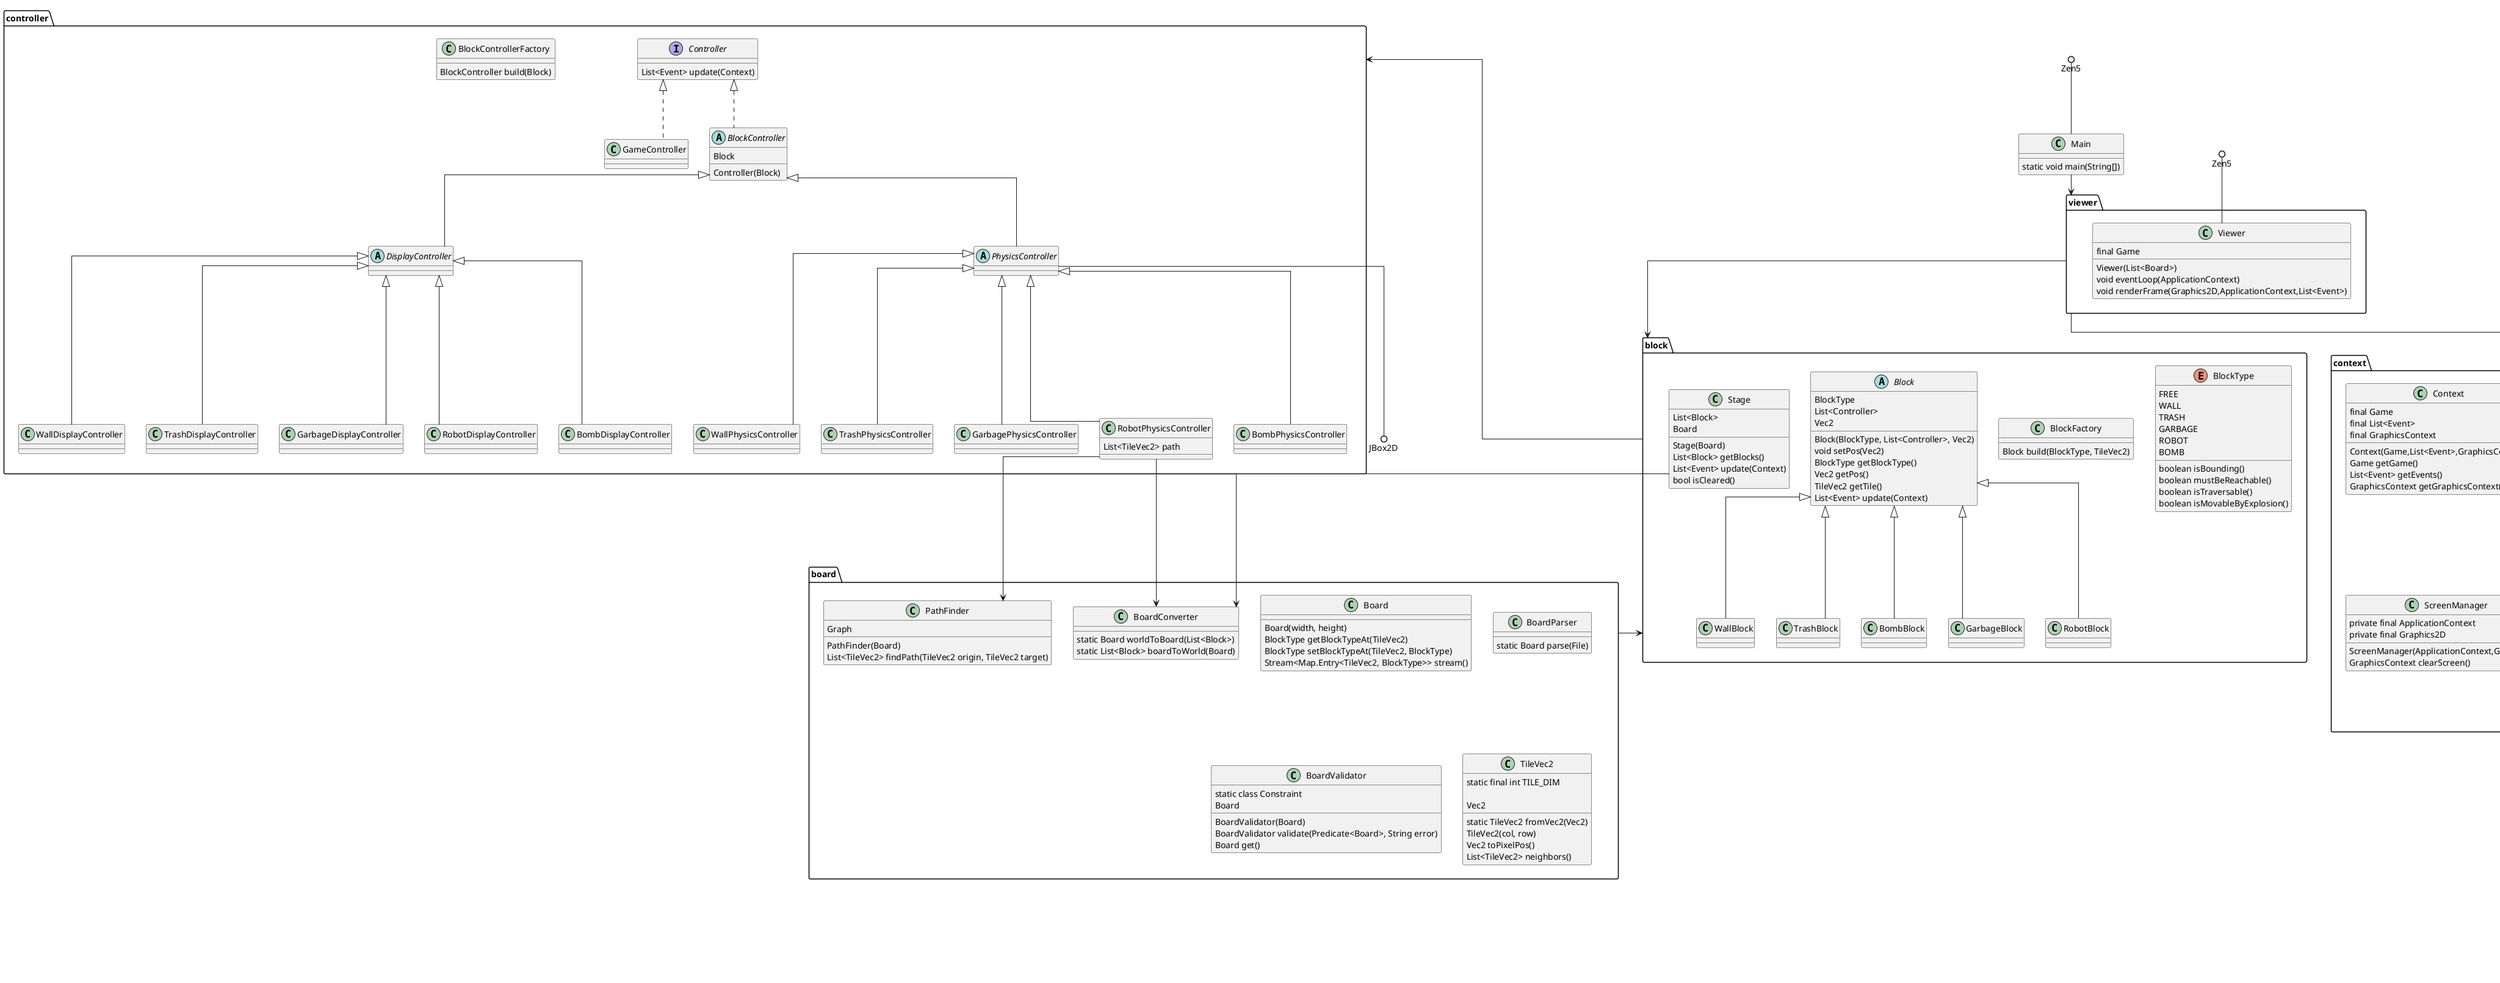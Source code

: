 @startuml

skinparam linetype ortho

class Main{
    static void main(String[])
}
package utils {
  class Matrix {
    static int getWidth(...)
    static int getHeight(...)
    static boolean isShapeValid(...)
  }
}

package viewer {
  class Viewer {
    final Game
    Viewer(List<Board>)
    void eventLoop(ApplicationContext)
    void renderFrame(Graphics2D,ApplicationContext,List<Event>)
  }
}

package context {
  class Context {
    Context(Game,List<Event>,GraphicsContext)
    final Game
    final List<Event>
    final GraphicsContext
    Game getGame()
    List<Event> getEvents()
    GraphicsContext getGraphicsContext()
  }

  class GraphicsContext {
    final Graphics2D
    final ScreenInfo
    paintCircle(Color, Vec2, float)
    paintSquare(Color, Vec2, float, float)
    paintString(Color, Vec2,String)
  }

  class InputHandler {
    private final ApplicationContext
    InputHandler(ApplicationContext)
    List<Event> getEvents()
  }

  class ScreenManager {
    private final ApplicationContext
    private final Graphics2D
    ScreenManager(ApplicationContext,Graphics2D)
    GraphicsContext clearScreen()
  }

  class Game {
    Stage
    final List<Controller>
    int indexBoard
    final List<Board>
    bool over
    Game(List<Board>)
    Stage getStage()
    bool isOver()
    void setOver()
    void nextStage()
    void retryStage()
    List<Event> update(Context context)
  }
}

package event {
  interface Event

  interface InputEvent implements Event
  interface GameEvent implements Event

  class DropBombEvent implements InputEvent

  class AddBombEvent implements InputEvent {
    final TileVec2
    AddBombEvent(TileVec2)
    TileVec2 getTile()
  }

  class MoveRobotEvent implements InputEvent {
    final TileVec2
    MoveRobotEvent(TileVec2)
    TileVec2 getTile()
  }

  class ConfirmEvent implements InputEvent
  class GameOverEvent implements Event


  class ExplosionEvent implements GameEvent {
    Block source
    Body source
  }
}

package board {
  class Board {
    Board(width, height)
    BlockType getBlockTypeAt(TileVec2)
    BlockType setBlockTypeAt(TileVec2, BlockType)
    Stream<Map.Entry<TileVec2, BlockType>> stream()
  }

  class BoardParser {
    static Board parse(File)
  }

  class BoardValidator {
    static class Constraint
    Board

    BoardValidator(Board)
    BoardValidator validate(Predicate<Board>, String error)
    Board get()
  }

  class BoardConverter {
    static Board worldToBoard(List<Block>)
    static List<Block> boardToWorld(Board)
  }

  class TileVec2 {
    static final int TILE_DIM
    static TileVec2 fromVec2(Vec2)

    Vec2
    TileVec2(col, row)
    Vec2 toPixelPos()
    List<TileVec2> neighbors()
  }

  class PathFinder {
    Graph

    PathFinder(Board)
    List<TileVec2> findPath(TileVec2 origin, TileVec2 target)
  }
}

package block {
  enum BlockType {
    FREE
    WALL
    TRASH
    GARBAGE
    ROBOT
    BOMB

    boolean isBounding()
    boolean mustBeReachable()
    boolean isTraversable()
    boolean isMovableByExplosion()
  }

  class BlockFactory {
    Block build(BlockType, TileVec2)
  }

  abstract class Block {
    BlockType
    List<Controller>
    Vec2

    Block(BlockType, List<Controller>, Vec2)
    void setPos(Vec2)
    BlockType getBlockType()
    Vec2 getPos()
    TileVec2 getTile()
    List<Event> update(Context)
  }

  class WallBlock extends Block
  class TrashBlock extends Block
  class BombBlock extends Block
  class GarbageBlock extends Block
  class RobotBlock extends Block

  class Stage {
    List<Block>
    Board
    Stage(Board)
    List<Block> getBlocks()
    List<Event> update(Context)
    bool isCleared()
  }
}

package controller {
  interface Controller {
    List<Event> update(Context)
  }

  abstract class BlockController implements Controller {
    Block
    Controller(Block)
  }

  class BlockControllerFactory {
    BlockController build(Block)
  }
  class GameController implements Controller

  abstract class PhysicsController extends BlockController
  abstract class DisplayController extends BlockController

  class WallPhysicsController extends PhysicsController
  class WallDisplayController extends DisplayController

  class TrashPhysicsController extends PhysicsController
  class TrashDisplayController extends DisplayController

  class GarbagePhysicsController extends PhysicsController
  class GarbageDisplayController extends DisplayController

  class RobotPhysicsController extends PhysicsController {
    List<TileVec2> path
  }

  class RobotDisplayController extends DisplayController

  class BombPhysicsController extends PhysicsController
  class BombDisplayController extends DisplayController
}

RobotPhysicsController --> PathFinder
RobotPhysicsController --> BoardConverter

Stage --> BoardConverter

PhysicsController --() JBox2D
Zen5 ()-- Viewer
Zen5 ()-- Main
Main --> viewer

viewer --> context
viewer --> block

context --> event

block --> controller

board --> block

@enduml
